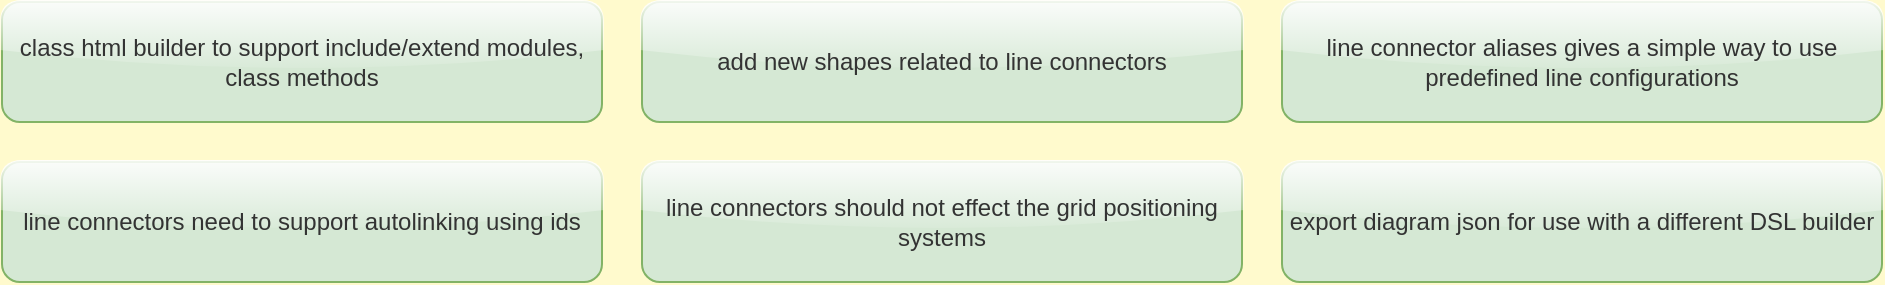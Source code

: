 <mxfile>
  <diagram id="FdY" name="In progress">
    <mxGraphModel dx="0" dy="0" background="#FFFACD" grid="0" gridSize="10" guides="1" tooltips="1" connect="1" arrows="1" fold="1" page="1" pageScale="1" pageWidth="1169" pageHeight="827" math="0" shadow="0">
      <root>
        <mxCell id="page_root_FdY" parent="FdY"/>
        <mxCell id="node_root_FdY" parent="page_root_FdY"/>
        <mxCell id="FdY-2" value="class html builder to support include/extend modules, class methods" style="whiteSpace=wrap;html=1;rounded=1;glass=1;fillColor=#d5e8d4;strokeColor=#82b366;fontColor=#333333" vertex="1" parent="node_root_FdY">
          <mxGeometry x="10" y="10" width="300" height="60" as="geometry"/>
        </mxCell>
        <mxCell id="FdY-3" value="add new shapes related to line connectors" style="whiteSpace=wrap;html=1;rounded=1;glass=1;fillColor=#d5e8d4;strokeColor=#82b366;fontColor=#333333" vertex="1" parent="node_root_FdY">
          <mxGeometry x="330" y="10" width="300" height="60" as="geometry"/>
        </mxCell>
        <mxCell id="FdY-4" value="line connector aliases gives a simple way to use predefined line configurations" style="whiteSpace=wrap;html=1;rounded=1;glass=1;fillColor=#d5e8d4;strokeColor=#82b366;fontColor=#333333" vertex="1" parent="node_root_FdY">
          <mxGeometry x="650" y="10" width="300" height="60" as="geometry"/>
        </mxCell>
        <mxCell id="FdY-5" value="line connectors need to support autolinking using ids" style="whiteSpace=wrap;html=1;rounded=1;glass=1;fillColor=#d5e8d4;strokeColor=#82b366;fontColor=#333333" vertex="1" parent="node_root_FdY">
          <mxGeometry x="10" y="90" width="300" height="60" as="geometry"/>
        </mxCell>
        <mxCell id="FdY-6" value="line connectors should not effect the grid positioning systems" style="whiteSpace=wrap;html=1;rounded=1;glass=1;fillColor=#d5e8d4;strokeColor=#82b366;fontColor=#333333" vertex="1" parent="node_root_FdY">
          <mxGeometry x="330" y="90" width="300" height="60" as="geometry"/>
        </mxCell>
        <mxCell id="FdY-7" value="export diagram json for use with a different DSL builder" style="whiteSpace=wrap;html=1;rounded=1;glass=1;fillColor=#d5e8d4;strokeColor=#82b366;fontColor=#333333" vertex="1" parent="node_root_FdY">
          <mxGeometry x="650" y="90" width="300" height="60" as="geometry"/>
        </mxCell>
      </root>
    </mxGraphModel>
  </diagram>
  <diagram id="tHC" name="To Do">
    <mxGraphModel dx="0" dy="0" background="#FFFACD" grid="0" gridSize="10" guides="1" tooltips="1" connect="1" arrows="1" fold="1" page="1" pageScale="1" pageWidth="1169" pageHeight="827" math="0" shadow="0">
      <root>
        <mxCell id="page_root_tHC" parent="tHC"/>
        <mxCell id="node_root_tHC" parent="page_root_tHC"/>
        <mxCell id="tHC-2" value="add page background to theme, use it whenever the theme is set at a diagram/page level" style="whiteSpace=wrap;html=1;rounded=1;glass=1;fillColor=#dae8fc;strokeColor=#6c8ebf;fontColor=#333333" vertex="1" parent="node_root_tHC">
          <mxGeometry x="10" y="10" width="300" height="60" as="geometry"/>
        </mxCell>
        <mxCell id="tHC-3" value="move DrawioDsl::Formatters::Factory::FORMATTERS to resource file" style="whiteSpace=wrap;html=1;rounded=1;glass=1;fillColor=#dae8fc;strokeColor=#6c8ebf;fontColor=#333333" vertex="1" parent="node_root_tHC">
          <mxGeometry x="330" y="10" width="300" height="60" as="geometry"/>
        </mxCell>
        <mxCell id="tHC-4" value="move DrawioDsl::Formatters::StyleBuilder::MAPPINGS to resource file" style="whiteSpace=wrap;html=1;rounded=1;glass=1;fillColor=#dae8fc;strokeColor=#6c8ebf;fontColor=#333333" vertex="1" parent="node_root_tHC">
          <mxGeometry x="650" y="10" width="300" height="60" as="geometry"/>
        </mxCell>
        <mxCell id="tHC-5" value="settings style attributes need to de-duplicate, might be best to utilize the new StyleBuilder class" style="whiteSpace=wrap;html=1;rounded=1;glass=1;fillColor=#dae8fc;strokeColor=#6c8ebf;fontColor=#333333" vertex="1" parent="node_root_tHC">
          <mxGeometry x="10" y="90" width="300" height="60" as="geometry"/>
        </mxCell>
        <mxCell id="tHC-6" value="write SVG directly into other projects" style="whiteSpace=wrap;html=1;rounded=1;glass=1;fillColor=#dae8fc;strokeColor=#6c8ebf;fontColor=#333333" vertex="1" parent="node_root_tHC">
          <mxGeometry x="330" y="90" width="300" height="60" as="geometry"/>
        </mxCell>
        <mxCell id="tHC-7" value="add :shape, :line and :text to random shape generator, note: you can see the issue in the samples/20-styled-shapes.rb where the text is not rendered" style="whiteSpace=wrap;html=1;rounded=1;glass=1;fillColor=#dae8fc;strokeColor=#6c8ebf;fontColor=#333333" vertex="1" parent="node_root_tHC">
          <mxGeometry x="650" y="90" width="300" height="60" as="geometry"/>
        </mxCell>
        <mxCell id="tHC-8" value="Nodes need to support child nodes" style="whiteSpace=wrap;html=1;rounded=1;glass=1;fillColor=#dae8fc;strokeColor=#6c8ebf;fontColor=#333333" vertex="1" parent="node_root_tHC">
          <mxGeometry x="10" y="170" width="300" height="60" as="geometry"/>
        </mxCell>
        <mxCell id="tHC-9" value="Grid layout does not position itself in relation to the last element" style="whiteSpace=wrap;html=1;rounded=1;glass=1;fillColor=#dae8fc;strokeColor=#6c8ebf;fontColor=#333333" vertex="1" parent="node_root_tHC">
          <mxGeometry x="330" y="170" width="300" height="60" as="geometry"/>
        </mxCell>
        <mxCell id="tHC-10" value="Dynamic sized shapes that expand to the size of their text" style="whiteSpace=wrap;html=1;rounded=1;glass=1;fillColor=#dae8fc;strokeColor=#6c8ebf;fontColor=#333333" vertex="1" parent="node_root_tHC">
          <mxGeometry x="650" y="170" width="300" height="60" as="geometry"/>
        </mxCell>
        <mxCell id="tHC-11" value="Control of text padding left, right, top and bottom" style="whiteSpace=wrap;html=1;rounded=1;glass=1;fillColor=#dae8fc;strokeColor=#6c8ebf;fontColor=#333333" vertex="1" parent="node_root_tHC">
          <mxGeometry x="10" y="250" width="300" height="60" as="geometry"/>
        </mxCell>
        <mxCell id="tHC-12" value="Improve the theme control over text-only shapes" style="whiteSpace=wrap;html=1;rounded=1;glass=1;fillColor=#dae8fc;strokeColor=#6c8ebf;fontColor=#333333" vertex="1" parent="node_root_tHC">
          <mxGeometry x="330" y="250" width="300" height="60" as="geometry"/>
        </mxCell>
        <mxCell id="tHC-13" value="x,y settings do not work for shapes within a grid layout" style="whiteSpace=wrap;html=1;rounded=1;glass=1;fillColor=#dae8fc;strokeColor=#6c8ebf;fontColor=#333333" vertex="1" parent="node_root_tHC">
          <mxGeometry x="650" y="250" width="300" height="60" as="geometry"/>
        </mxCell>
        <mxCell id="tHC-14" value="page layout so that you drop elements on and they are positioned correctly, e.g centered, left, right, etc, maybe a grid layout with a wrap of 1 and a width of the page is sufficient" style="whiteSpace=wrap;html=1;rounded=1;glass=1;fillColor=#dae8fc;strokeColor=#6c8ebf;fontColor=#333333" vertex="1" parent="node_root_tHC">
          <mxGeometry x="10" y="330" width="300" height="60" as="geometry"/>
        </mxCell>
      </root>
    </mxGraphModel>
  </diagram>
  <diagram id="NF8" name="Done">
    <mxGraphModel dx="0" dy="0" background="#FFFACD" grid="0" gridSize="10" guides="1" tooltips="1" connect="1" arrows="1" fold="1" page="1" pageScale="1" pageWidth="1169" pageHeight="827" math="0" shadow="0">
      <root>
        <mxCell id="page_root_NF8" parent="NF8"/>
        <mxCell id="node_root_NF8" parent="page_root_NF8"/>
        <mxCell id="NF8-2" value="class html formatter to support regular html nodes such as p, h1.. ul, li that are found on the builder" style="whiteSpace=wrap;html=1;rounded=1;glass=1;fillColor=#f8cecc;strokeColor=#b85450;fontColor=#333333" vertex="1" parent="node_root_NF8">
          <mxGeometry x="10" y="10" width="300" height="60" as="geometry"/>
        </mxCell>
        <mxCell id="NF8-3" value="group box, like a regular box but with a top aligned h1 style title" style="whiteSpace=wrap;html=1;rounded=1;glass=1;fillColor=#f8cecc;strokeColor=#b85450;fontColor=#333333" vertex="1" parent="node_root_NF8">
          <mxGeometry x="330" y="10" width="300" height="60" as="geometry"/>
        </mxCell>
        <mxCell id="NF8-4" value="build a domain (class) diagram" style="whiteSpace=wrap;html=1;rounded=1;glass=1;fillColor=#f8cecc;strokeColor=#b85450;fontColor=#333333" vertex="1" parent="node_root_NF8">
          <mxGeometry x="650" y="10" width="300" height="60" as="geometry"/>
        </mxCell>
        <mxCell id="NF8-5" value="build configuration for line strokes %i[dashed dotted dashdot dashdotdot dotdotdot longdash)" style="whiteSpace=wrap;html=1;rounded=1;glass=1;fillColor=#f8cecc;strokeColor=#b85450;fontColor=#333333" vertex="1" parent="node_root_NF8">
          <mxGeometry x="10" y="90" width="300" height="60" as="geometry"/>
        </mxCell>
        <mxCell id="NF8-6" value="build configuration for line compass %i[n ne e se s sw w nw]" style="whiteSpace=wrap;html=1;rounded=1;glass=1;fillColor=#f8cecc;strokeColor=#b85450;fontColor=#333333" vertex="1" parent="node_root_NF8">
          <mxGeometry x="330" y="90" width="300" height="60" as="geometry"/>
        </mxCell>
        <mxCell id="NF8-7" value="build configuration for line shape %i[style1 style2 style3 style4]" style="whiteSpace=wrap;html=1;rounded=1;glass=1;fillColor=#f8cecc;strokeColor=#b85450;fontColor=#333333" vertex="1" parent="node_root_NF8">
          <mxGeometry x="650" y="90" width="300" height="60" as="geometry"/>
        </mxCell>
        <mxCell id="NF8-8" value="build configuration for arrows %i[straight triangle diamond circle cross short default none plain skewed_dash concave er_many er_one er_one_optional er_one_mandatory er_many_optional er_many_mandatory]" style="whiteSpace=wrap;html=1;rounded=1;glass=1;fillColor=#f8cecc;strokeColor=#b85450;fontColor=#333333" vertex="1" parent="node_root_NF8">
          <mxGeometry x="10" y="170" width="300" height="60" as="geometry"/>
        </mxCell>
        <mxCell id="NF8-9" value="refactor the shape-&gt;text_only (boolean) to category (symbol)" style="whiteSpace=wrap;html=1;rounded=1;glass=1;fillColor=#f8cecc;strokeColor=#b85450;fontColor=#333333" vertex="1" parent="node_root_NF8">
          <mxGeometry x="330" y="170" width="300" height="60" as="geometry"/>
        </mxCell>
        <mxCell id="NF8-10" value="ensure that ids are working as expected" style="whiteSpace=wrap;html=1;rounded=1;glass=1;fillColor=#f8cecc;strokeColor=#b85450;fontColor=#333333" vertex="1" parent="node_root_NF8">
          <mxGeometry x="650" y="170" width="300" height="60" as="geometry"/>
        </mxCell>
        <mxCell id="NF8-11" value="alter the initial parameter of all shapes so that it can be an ID, without named attribute" style="whiteSpace=wrap;html=1;rounded=1;glass=1;fillColor=#f8cecc;strokeColor=#b85450;fontColor=#333333" vertex="1" parent="node_root_NF8">
          <mxGeometry x="10" y="250" width="300" height="60" as="geometry"/>
        </mxCell>
        <mxCell id="NF8-12" value="move project-plan files" style="whiteSpace=wrap;html=1;rounded=1;glass=1;fillColor=#f8cecc;strokeColor=#b85450;fontColor=#333333" vertex="1" parent="node_root_NF8">
          <mxGeometry x="330" y="250" width="300" height="60" as="geometry"/>
        </mxCell>
        <mxCell id="NF8-13" value="alter configure_shape so it sets the default shape key and use that for selecting the default HTML formatter" style="whiteSpace=wrap;html=1;rounded=1;glass=1;fillColor=#f8cecc;strokeColor=#b85450;fontColor=#333333" vertex="1" parent="node_root_NF8">
          <mxGeometry x="650" y="250" width="300" height="60" as="geometry"/>
        </mxCell>
        <mxCell id="NF8-14" value="add todo shape to simplify project plan drawing" style="whiteSpace=wrap;html=1;rounded=1;glass=1;fillColor=#f8cecc;strokeColor=#b85450;fontColor=#333333" vertex="1" parent="node_root_NF8">
          <mxGeometry x="10" y="330" width="300" height="60" as="geometry"/>
        </mxCell>
        <mxCell id="NF8-15" value="introduce .value property to shape and let it use either formatted HTML or plain text title" style="whiteSpace=wrap;html=1;rounded=1;glass=1;fillColor=#f8cecc;strokeColor=#b85450;fontColor=#333333" vertex="1" parent="node_root_NF8">
          <mxGeometry x="330" y="330" width="300" height="60" as="geometry"/>
        </mxCell>
        <mxCell id="NF8-16" value="formatter DSL that can render HTML directly into the value property" style="whiteSpace=wrap;html=1;rounded=1;glass=1;fillColor=#f8cecc;strokeColor=#b85450;fontColor=#333333" vertex="1" parent="node_root_NF8">
          <mxGeometry x="650" y="330" width="300" height="60" as="geometry"/>
        </mxCell>
        <mxCell id="NF8-17" value="formatter DSL for class and interface generation" style="whiteSpace=wrap;html=1;rounded=1;glass=1;fillColor=#f8cecc;strokeColor=#b85450;fontColor=#333333" vertex="1" parent="node_root_NF8">
          <mxGeometry x="10" y="410" width="300" height="60" as="geometry"/>
        </mxCell>
        <mxCell id="NF8-18" value="generate extension based graphics based on drawio extensions.js" style="whiteSpace=wrap;html=1;rounded=1;glass=1;fillColor=#f8cecc;strokeColor=#b85450;fontColor=#333333" vertex="1" parent="node_root_NF8">
          <mxGeometry x="330" y="410" width="300" height="60" as="geometry"/>
        </mxCell>
        <mxCell id="NF8-19" value="active? flag on page defaulting to true. set to false to exclude page from diagram." style="whiteSpace=wrap;html=1;rounded=1;glass=1;fillColor=#f8cecc;strokeColor=#b85450;fontColor=#333333" vertex="1" parent="node_root_NF8">
          <mxGeometry x="650" y="410" width="300" height="60" as="geometry"/>
        </mxCell>
        <mxCell id="NF8-20" value="first level child nodes need to hang of node 1" style="whiteSpace=wrap;html=1;rounded=1;glass=1;fillColor=#f8cecc;strokeColor=#b85450;fontColor=#333333" vertex="1" parent="node_root_NF8">
          <mxGeometry x="10" y="490" width="300" height="60" as="geometry"/>
        </mxCell>
        <mxCell id="NF8-21" value="node has child nodes and add_node will set a nodes parent" style="whiteSpace=wrap;html=1;rounded=1;glass=1;fillColor=#f8cecc;strokeColor=#b85450;fontColor=#333333" vertex="1" parent="node_root_NF8">
          <mxGeometry x="330" y="490" width="300" height="60" as="geometry"/>
        </mxCell>
        <mxCell id="NF8-22" value="nodes can belong to a parent node, the top level node responds with truthy to root?" style="whiteSpace=wrap;html=1;rounded=1;glass=1;fillColor=#f8cecc;strokeColor=#b85450;fontColor=#333333" vertex="1" parent="node_root_NF8">
          <mxGeometry x="650" y="490" width="300" height="60" as="geometry"/>
        </mxCell>
        <mxCell id="NF8-23" value="add sample diagram for the github readme file" style="whiteSpace=wrap;html=1;rounded=1;glass=1;fillColor=#f8cecc;strokeColor=#b85450;fontColor=#333333" vertex="1" parent="node_root_NF8">
          <mxGeometry x="10" y="570" width="300" height="60" as="geometry"/>
        </mxCell>
        <mxCell id="NF8-24" value="write samples into docs folder and display in readme" style="whiteSpace=wrap;html=1;rounded=1;glass=1;fillColor=#f8cecc;strokeColor=#b85450;fontColor=#333333" vertex="1" parent="node_root_NF8">
          <mxGeometry x="330" y="570" width="300" height="60" as="geometry"/>
        </mxCell>
        <mxCell id="NF8-25" value="add export as .PNG, needs to take a page number as the PNG will not support multiple pages" style="whiteSpace=wrap;html=1;rounded=1;glass=1;fillColor=#f8cecc;strokeColor=#b85450;fontColor=#333333" vertex="1" parent="node_root_NF8">
          <mxGeometry x="650" y="570" width="300" height="60" as="geometry"/>
        </mxCell>
        <mxCell id="NF8-26" value="add export as .SVG, needs to take a page number as the SVG will not support multiple pages" style="whiteSpace=wrap;html=1;rounded=1;glass=1;fillColor=#f8cecc;strokeColor=#b85450;fontColor=#333333" vertex="1" parent="node_root_NF8">
          <mxGeometry x="10" y="650" width="300" height="60" as="geometry"/>
        </mxCell>
        <mxCell id="NF8-27" value="add save as .drawio" style="whiteSpace=wrap;html=1;rounded=1;glass=1;fillColor=#f8cecc;strokeColor=#b85450;fontColor=#333333" vertex="1" parent="node_root_NF8">
          <mxGeometry x="330" y="650" width="300" height="60" as="geometry"/>
        </mxCell>
      </root>
    </mxGraphModel>
  </diagram>
</mxfile>